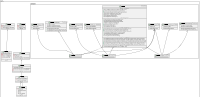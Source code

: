 @startuml

scale 200*100
package Core {
package Container {

    '########## container links

    TransitionCommonStorage <|-- TransitionWrapper
    TransitionObjectWrapper <|-- TransitionWrapper
    IdObjectWrapper <|-- TransitionWrapper
    PetriNet o-- TransitionWrapper

    ParentStateIdWrapper <|-- MarkerWrapper
    MarkerObjectWrapper <|-- MarkerWrapper
    IdObjectWrapper <|-- MarkerWrapper
    PetriNet o-- MarkerWrapper

    StateCommonStorage <|-- StateWrapper
    StateObjectWrapper <|-- StateWrapper
    IdObjectWrapper <|-- StateWrapper
    PetriNet o-- StateWrapper

    '########## common

    class IdObjectWrapper<IdType> {
        - IdType m_id;
        --
        + IdType getId() const
    }

    '########## StateWrapper

    class StateWrapper<PetriNetTraits> {

    }

    class StateObjectWrapper<State> {
        - State m_state
        --
        + State& getState()
    }

    class StateCommonStorage<PetriNetTraits> {
        - storage for markers
        - storage for incoming transitions
        - storage for outcoming transitions
        --
        + Storage& getMarkerStorage()
        + Storage& getInTransitionStorage<Transition>()
        + Storage& getOutTransitionStorage<Transition>()
    }

    '########## TransitionWrapper

    class TransitionWrapper<PetriNetTraits> {

    }

    class TransitionObjectWrapper<Transition> {
        - Transition m_state
        --
        + Transition& getTransition()
    }

    class TransitionCommonStorage<PetriNetTraits> {
        - storage for incoming states
        - storage for outcoming states
        --
        + Storage& getInStateStorage<State>()
        + Storage& getOutStateStorage<State>()
    }

    '########## MarkerWrapper

    class MarkerWrapper<PetriNetTraits> {

    }

    class MarkerObjectWrapper<Marker> {
        - Marker m_state
        --
        + Marker& getMarker()
    }

    class ParentStateIdWrapper<PetriNetTraits> {
        - IdType m_parentStateId;
        --
        + IdType getParentStateId()
    }

    '########## PetriNet

    class PetriNet<PetrinNetTraits> {
        --Marker management--
        + IdType addMarker<MarkerType>(MarkerType&& marker)
        + bool removeMarker<MarkerType>(IdType markerId)
        + MarkerType& getMarker<MarkerType>(IdType markerId)
        + MarkerIterator beginMarker<MarkerType>()
        + MarkerIterator endMarker<MarkerType>()
        + size_t sizeMarker<MarkerType>()
        + bool emptyMarker<MarkerType>()
        --State management--
        + IdType addState<StateType>(StateType&& state)
        + bool removeState<StateType>(IdType stateId)
        + StateType& getState<StateType>(IdType stateId)
        + StateIterator beginState<StateType>()
        + StateIterator endState<StateType>()
        + size_t sizeState<StateType>()
        + bool emptyState<StateType>()
        --Transition management--
        + IdType addTransition<TransitionState>(TransitionState&& transition)
        + bool removeTransition<TransitionState>(IdType transitionId)
        + TransitionState& getTransition<TransitionState>(IdType transitionId)
        + TransitionIterator beginTransition<TransitionState>()
        + TransitionIterator endTransition<TransitionState>()
        + size_t sizeTransition<TransitionState>()
        + bool emptyTransition<TransitionState>()
        --Connection management--
        + bool addStateToTransitionConnection<StateType, TransitionType>(IdType stateId, IdType transitionId)
        + bool addTransitionToStateConnection<TransitionType, StateType>(IdType transitionId, IdType stateId)
        + bool removeStateToTransitionConnection<StateType, TransitionType>(IdType stateId, IdType transitionId)
        + bool removeTransitionToStateConnection<TransitionType, StateType>(IdType transitionId, IdType stateId)
        + bool hasStateToTransitionConnection<StateType, TransitionType>(IdType stateId, IdType transitionId)
        + bool hasTransitionToStateConnection<TransitionType, StateType>(IdType transitionId, IdType stateId)
        --Markers propagation--
        + void executeMarkersPropagation<Args...>(Args&&... args)
    }
}

'########## Object links

Train o-- Route
Route *-- RoutePart
RoutePart o-- Transition
Station o-- Transition
Transition o-- Station

User *-- UserGroupInfo


'########## Object

class Train {
    - IdType m_id
    - Route& m_route
    --Get/Set--
}

class Route {
    - IdType m_id
    - std::string m_name
    - std::vector<RoutePart> m_routeParts
    --Get/Set--
}

class RoutePart {
    - Transition& m_transition
    - std::chrono::time_point m_timeOffsetFrom
    - std::chrono::time_point m_timeOffsetTo
    --Get/Set--
}

class Transition {
    - Station& m_startStateId;
    - Station& m_endStateId;
    --Get/Set--
}

class Station {
    - IdType m_id
    - std::string m_name
    - int m_x
    - int m_y
    - size_t m_capacity
    --Get/Set--
}

class User {
    - std::string m_name
    - UserGroupInfo m_privileges
    --Get/Set--
}

class UserGroupInfo {
    - std::string m_name
    - bool m_canViewMap
    - bool m_canEditMap
    - bool m_authorized
    ...
    --Get/Set--
}

}

@enduml